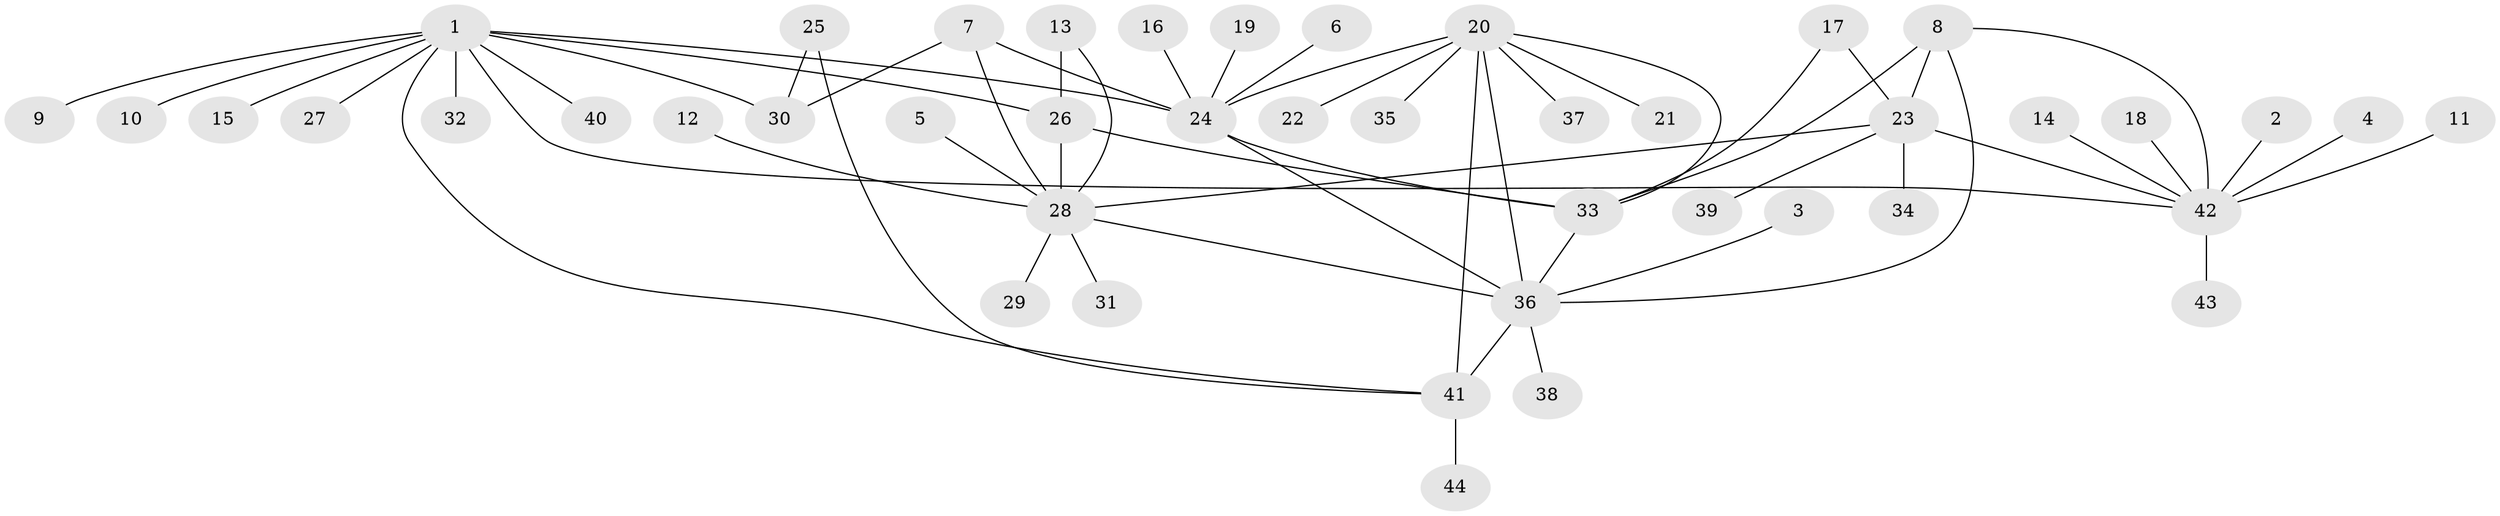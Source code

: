 // original degree distribution, {6: 0.023255813953488372, 8: 0.03488372093023256, 3: 0.05813953488372093, 4: 0.05813953488372093, 5: 0.046511627906976744, 12: 0.023255813953488372, 9: 0.03488372093023256, 7: 0.011627906976744186, 1: 0.5697674418604651, 2: 0.13953488372093023}
// Generated by graph-tools (version 1.1) at 2025/50/03/09/25 03:50:31]
// undirected, 44 vertices, 59 edges
graph export_dot {
graph [start="1"]
  node [color=gray90,style=filled];
  1;
  2;
  3;
  4;
  5;
  6;
  7;
  8;
  9;
  10;
  11;
  12;
  13;
  14;
  15;
  16;
  17;
  18;
  19;
  20;
  21;
  22;
  23;
  24;
  25;
  26;
  27;
  28;
  29;
  30;
  31;
  32;
  33;
  34;
  35;
  36;
  37;
  38;
  39;
  40;
  41;
  42;
  43;
  44;
  1 -- 9 [weight=1.0];
  1 -- 10 [weight=1.0];
  1 -- 15 [weight=1.0];
  1 -- 24 [weight=1.0];
  1 -- 26 [weight=1.0];
  1 -- 27 [weight=1.0];
  1 -- 30 [weight=1.0];
  1 -- 32 [weight=1.0];
  1 -- 40 [weight=1.0];
  1 -- 41 [weight=1.0];
  1 -- 42 [weight=1.0];
  2 -- 42 [weight=1.0];
  3 -- 36 [weight=1.0];
  4 -- 42 [weight=1.0];
  5 -- 28 [weight=1.0];
  6 -- 24 [weight=1.0];
  7 -- 24 [weight=1.0];
  7 -- 28 [weight=1.0];
  7 -- 30 [weight=1.0];
  8 -- 23 [weight=2.0];
  8 -- 33 [weight=1.0];
  8 -- 36 [weight=1.0];
  8 -- 42 [weight=2.0];
  11 -- 42 [weight=1.0];
  12 -- 28 [weight=1.0];
  13 -- 26 [weight=2.0];
  13 -- 28 [weight=1.0];
  14 -- 42 [weight=1.0];
  16 -- 24 [weight=1.0];
  17 -- 23 [weight=1.0];
  17 -- 33 [weight=1.0];
  18 -- 42 [weight=1.0];
  19 -- 24 [weight=1.0];
  20 -- 21 [weight=1.0];
  20 -- 22 [weight=1.0];
  20 -- 24 [weight=1.0];
  20 -- 33 [weight=1.0];
  20 -- 35 [weight=1.0];
  20 -- 36 [weight=1.0];
  20 -- 37 [weight=1.0];
  20 -- 41 [weight=1.0];
  23 -- 28 [weight=1.0];
  23 -- 34 [weight=1.0];
  23 -- 39 [weight=1.0];
  23 -- 42 [weight=1.0];
  24 -- 33 [weight=1.0];
  24 -- 36 [weight=1.0];
  25 -- 30 [weight=1.0];
  25 -- 41 [weight=1.0];
  26 -- 28 [weight=2.0];
  26 -- 33 [weight=1.0];
  28 -- 29 [weight=1.0];
  28 -- 31 [weight=1.0];
  28 -- 36 [weight=1.0];
  33 -- 36 [weight=1.0];
  36 -- 38 [weight=1.0];
  36 -- 41 [weight=3.0];
  41 -- 44 [weight=1.0];
  42 -- 43 [weight=1.0];
}

